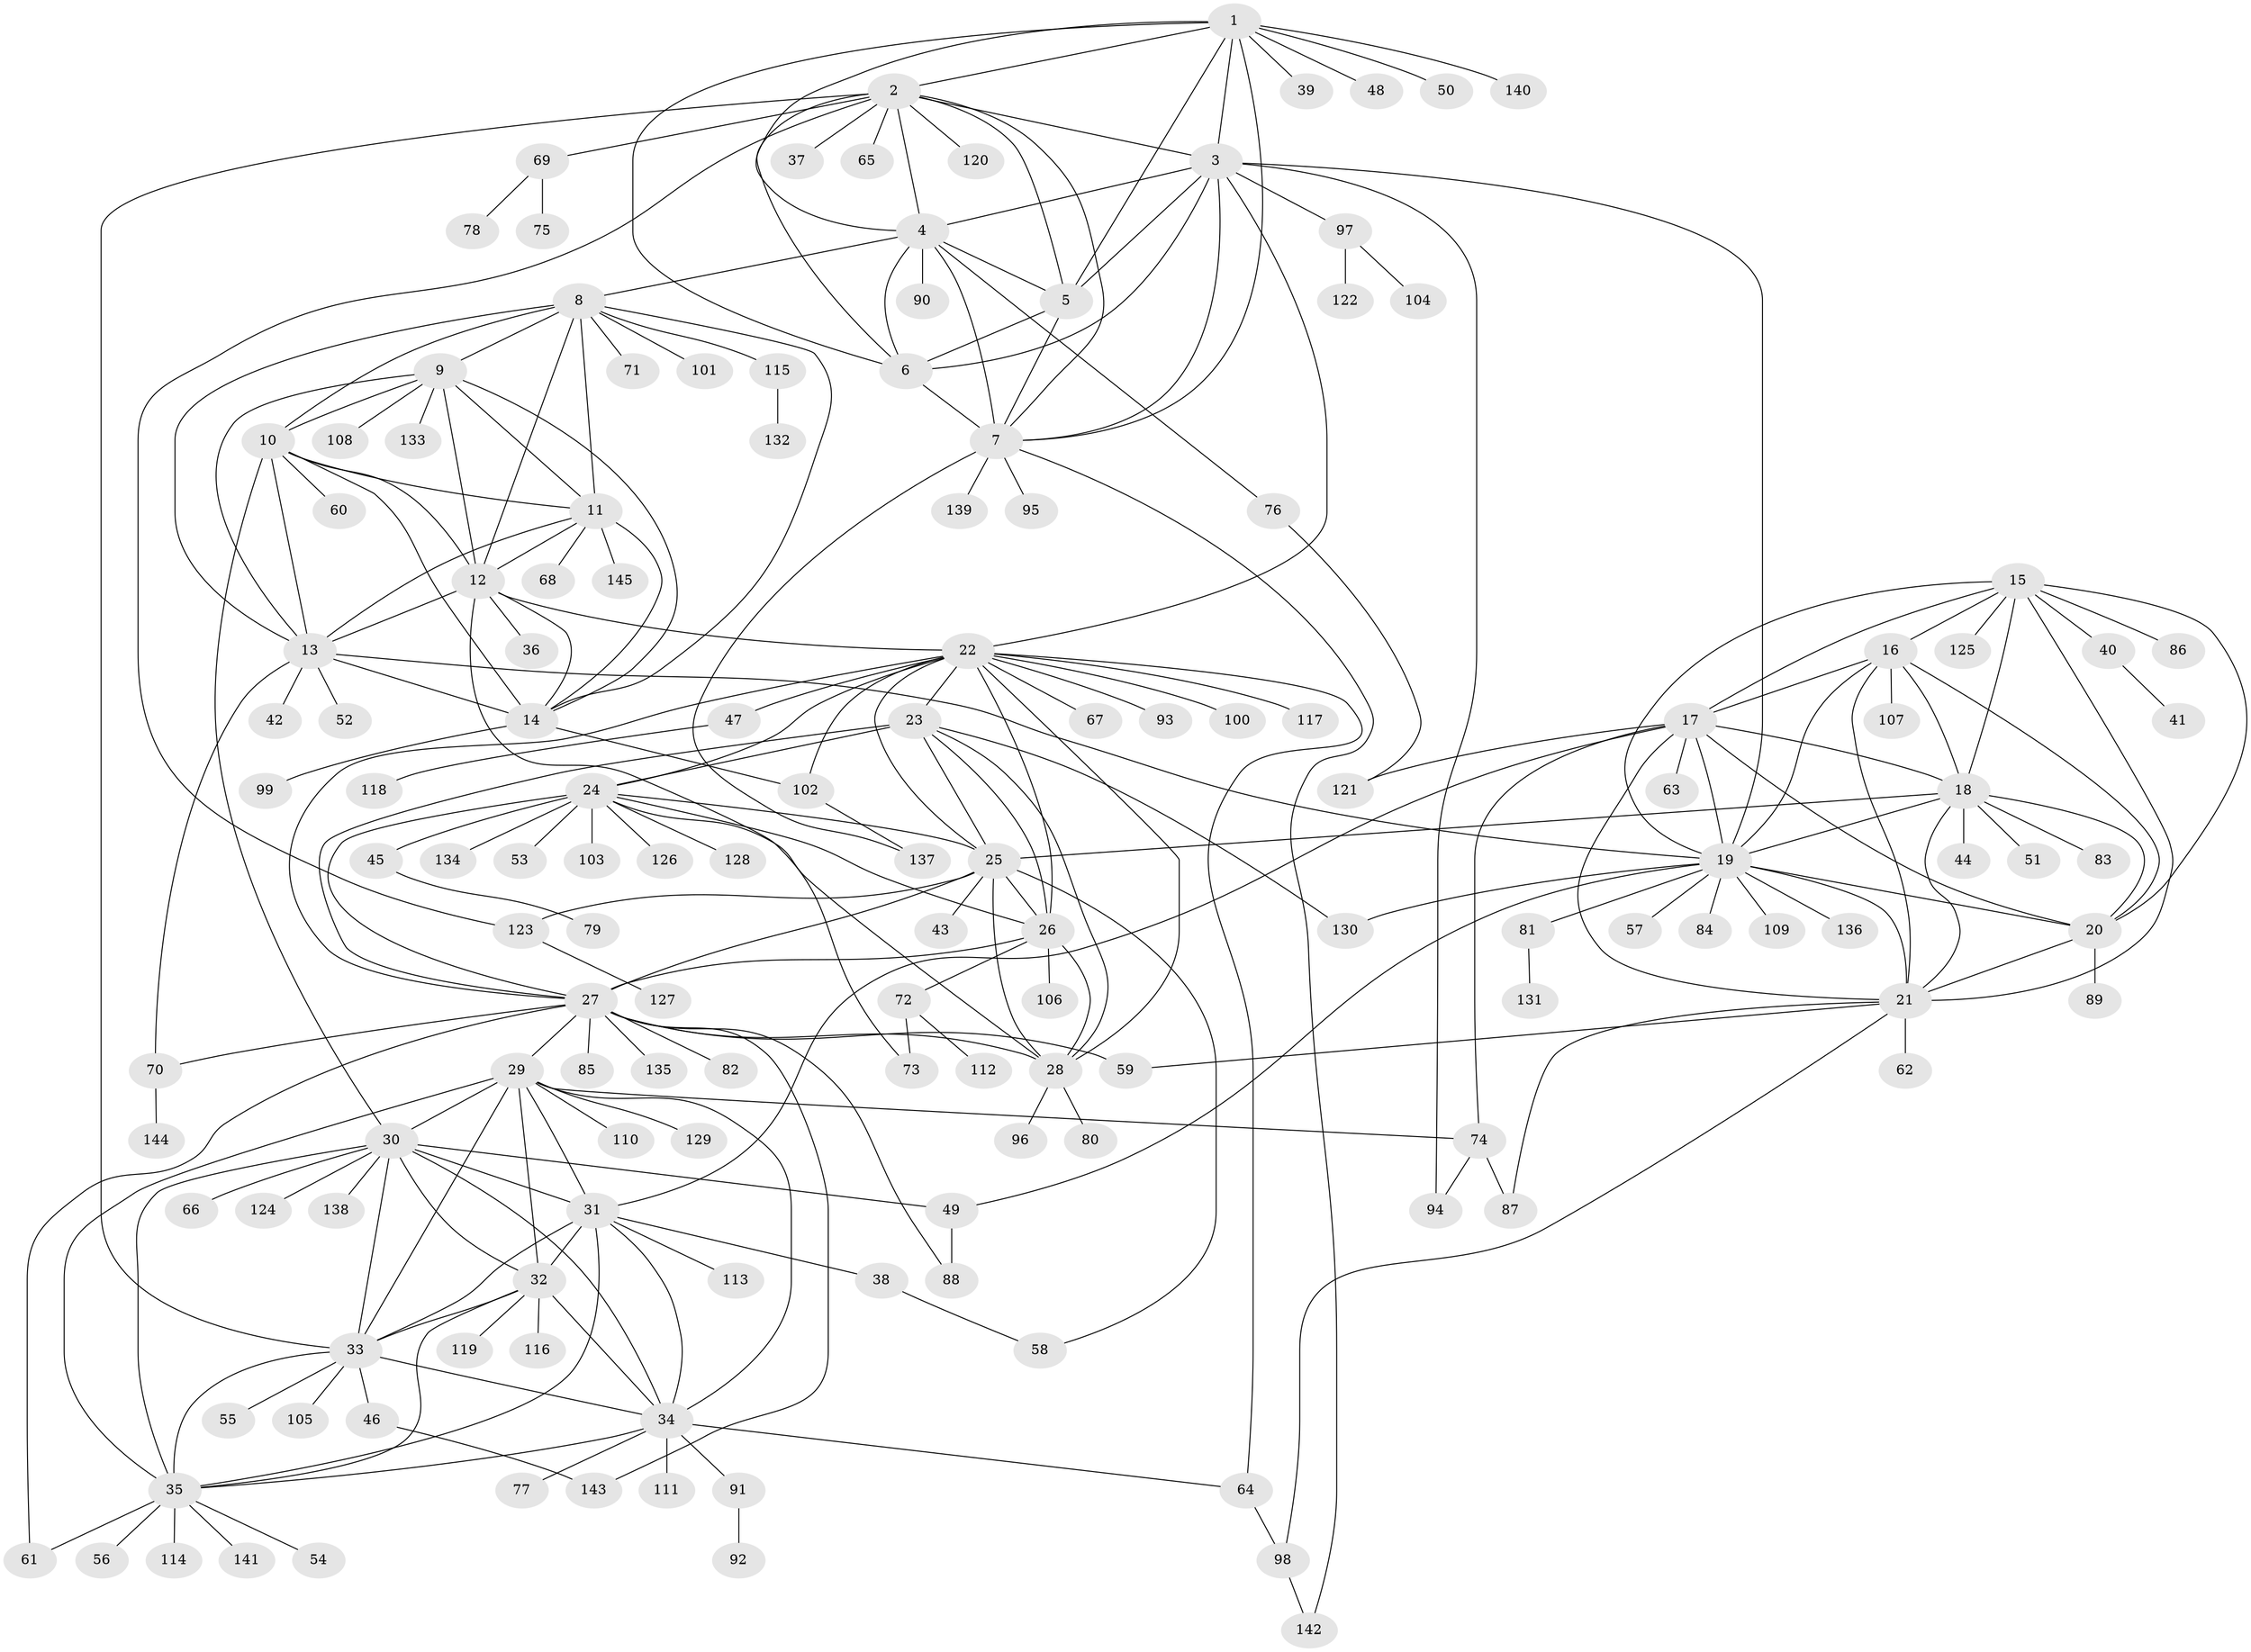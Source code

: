 // Generated by graph-tools (version 1.1) at 2025/37/03/09/25 02:37:12]
// undirected, 145 vertices, 244 edges
graph export_dot {
graph [start="1"]
  node [color=gray90,style=filled];
  1;
  2;
  3;
  4;
  5;
  6;
  7;
  8;
  9;
  10;
  11;
  12;
  13;
  14;
  15;
  16;
  17;
  18;
  19;
  20;
  21;
  22;
  23;
  24;
  25;
  26;
  27;
  28;
  29;
  30;
  31;
  32;
  33;
  34;
  35;
  36;
  37;
  38;
  39;
  40;
  41;
  42;
  43;
  44;
  45;
  46;
  47;
  48;
  49;
  50;
  51;
  52;
  53;
  54;
  55;
  56;
  57;
  58;
  59;
  60;
  61;
  62;
  63;
  64;
  65;
  66;
  67;
  68;
  69;
  70;
  71;
  72;
  73;
  74;
  75;
  76;
  77;
  78;
  79;
  80;
  81;
  82;
  83;
  84;
  85;
  86;
  87;
  88;
  89;
  90;
  91;
  92;
  93;
  94;
  95;
  96;
  97;
  98;
  99;
  100;
  101;
  102;
  103;
  104;
  105;
  106;
  107;
  108;
  109;
  110;
  111;
  112;
  113;
  114;
  115;
  116;
  117;
  118;
  119;
  120;
  121;
  122;
  123;
  124;
  125;
  126;
  127;
  128;
  129;
  130;
  131;
  132;
  133;
  134;
  135;
  136;
  137;
  138;
  139;
  140;
  141;
  142;
  143;
  144;
  145;
  1 -- 2;
  1 -- 3;
  1 -- 4;
  1 -- 5;
  1 -- 6;
  1 -- 7;
  1 -- 39;
  1 -- 48;
  1 -- 50;
  1 -- 140;
  2 -- 3;
  2 -- 4;
  2 -- 5;
  2 -- 6;
  2 -- 7;
  2 -- 33;
  2 -- 37;
  2 -- 65;
  2 -- 69;
  2 -- 120;
  2 -- 123;
  3 -- 4;
  3 -- 5;
  3 -- 6;
  3 -- 7;
  3 -- 19;
  3 -- 22;
  3 -- 94;
  3 -- 97;
  4 -- 5;
  4 -- 6;
  4 -- 7;
  4 -- 8;
  4 -- 76;
  4 -- 90;
  5 -- 6;
  5 -- 7;
  6 -- 7;
  7 -- 95;
  7 -- 137;
  7 -- 139;
  7 -- 142;
  8 -- 9;
  8 -- 10;
  8 -- 11;
  8 -- 12;
  8 -- 13;
  8 -- 14;
  8 -- 71;
  8 -- 101;
  8 -- 115;
  9 -- 10;
  9 -- 11;
  9 -- 12;
  9 -- 13;
  9 -- 14;
  9 -- 108;
  9 -- 133;
  10 -- 11;
  10 -- 12;
  10 -- 13;
  10 -- 14;
  10 -- 30;
  10 -- 60;
  11 -- 12;
  11 -- 13;
  11 -- 14;
  11 -- 68;
  11 -- 145;
  12 -- 13;
  12 -- 14;
  12 -- 22;
  12 -- 36;
  12 -- 73;
  13 -- 14;
  13 -- 19;
  13 -- 42;
  13 -- 52;
  13 -- 70;
  14 -- 99;
  14 -- 102;
  15 -- 16;
  15 -- 17;
  15 -- 18;
  15 -- 19;
  15 -- 20;
  15 -- 21;
  15 -- 40;
  15 -- 86;
  15 -- 125;
  16 -- 17;
  16 -- 18;
  16 -- 19;
  16 -- 20;
  16 -- 21;
  16 -- 107;
  17 -- 18;
  17 -- 19;
  17 -- 20;
  17 -- 21;
  17 -- 31;
  17 -- 63;
  17 -- 74;
  17 -- 121;
  18 -- 19;
  18 -- 20;
  18 -- 21;
  18 -- 25;
  18 -- 44;
  18 -- 51;
  18 -- 83;
  19 -- 20;
  19 -- 21;
  19 -- 49;
  19 -- 57;
  19 -- 81;
  19 -- 84;
  19 -- 109;
  19 -- 130;
  19 -- 136;
  20 -- 21;
  20 -- 89;
  21 -- 59;
  21 -- 62;
  21 -- 87;
  21 -- 98;
  22 -- 23;
  22 -- 24;
  22 -- 25;
  22 -- 26;
  22 -- 27;
  22 -- 28;
  22 -- 47;
  22 -- 64;
  22 -- 67;
  22 -- 93;
  22 -- 100;
  22 -- 102;
  22 -- 117;
  23 -- 24;
  23 -- 25;
  23 -- 26;
  23 -- 27;
  23 -- 28;
  23 -- 130;
  24 -- 25;
  24 -- 26;
  24 -- 27;
  24 -- 28;
  24 -- 45;
  24 -- 53;
  24 -- 103;
  24 -- 126;
  24 -- 128;
  24 -- 134;
  25 -- 26;
  25 -- 27;
  25 -- 28;
  25 -- 43;
  25 -- 58;
  25 -- 123;
  26 -- 27;
  26 -- 28;
  26 -- 72;
  26 -- 106;
  27 -- 28;
  27 -- 29;
  27 -- 59;
  27 -- 61;
  27 -- 70;
  27 -- 82;
  27 -- 85;
  27 -- 88;
  27 -- 135;
  27 -- 143;
  28 -- 80;
  28 -- 96;
  29 -- 30;
  29 -- 31;
  29 -- 32;
  29 -- 33;
  29 -- 34;
  29 -- 35;
  29 -- 74;
  29 -- 110;
  29 -- 129;
  30 -- 31;
  30 -- 32;
  30 -- 33;
  30 -- 34;
  30 -- 35;
  30 -- 49;
  30 -- 66;
  30 -- 124;
  30 -- 138;
  31 -- 32;
  31 -- 33;
  31 -- 34;
  31 -- 35;
  31 -- 38;
  31 -- 113;
  32 -- 33;
  32 -- 34;
  32 -- 35;
  32 -- 116;
  32 -- 119;
  33 -- 34;
  33 -- 35;
  33 -- 46;
  33 -- 55;
  33 -- 105;
  34 -- 35;
  34 -- 64;
  34 -- 77;
  34 -- 91;
  34 -- 111;
  35 -- 54;
  35 -- 56;
  35 -- 61;
  35 -- 114;
  35 -- 141;
  38 -- 58;
  40 -- 41;
  45 -- 79;
  46 -- 143;
  47 -- 118;
  49 -- 88;
  64 -- 98;
  69 -- 75;
  69 -- 78;
  70 -- 144;
  72 -- 73;
  72 -- 112;
  74 -- 87;
  74 -- 94;
  76 -- 121;
  81 -- 131;
  91 -- 92;
  97 -- 104;
  97 -- 122;
  98 -- 142;
  102 -- 137;
  115 -- 132;
  123 -- 127;
}
